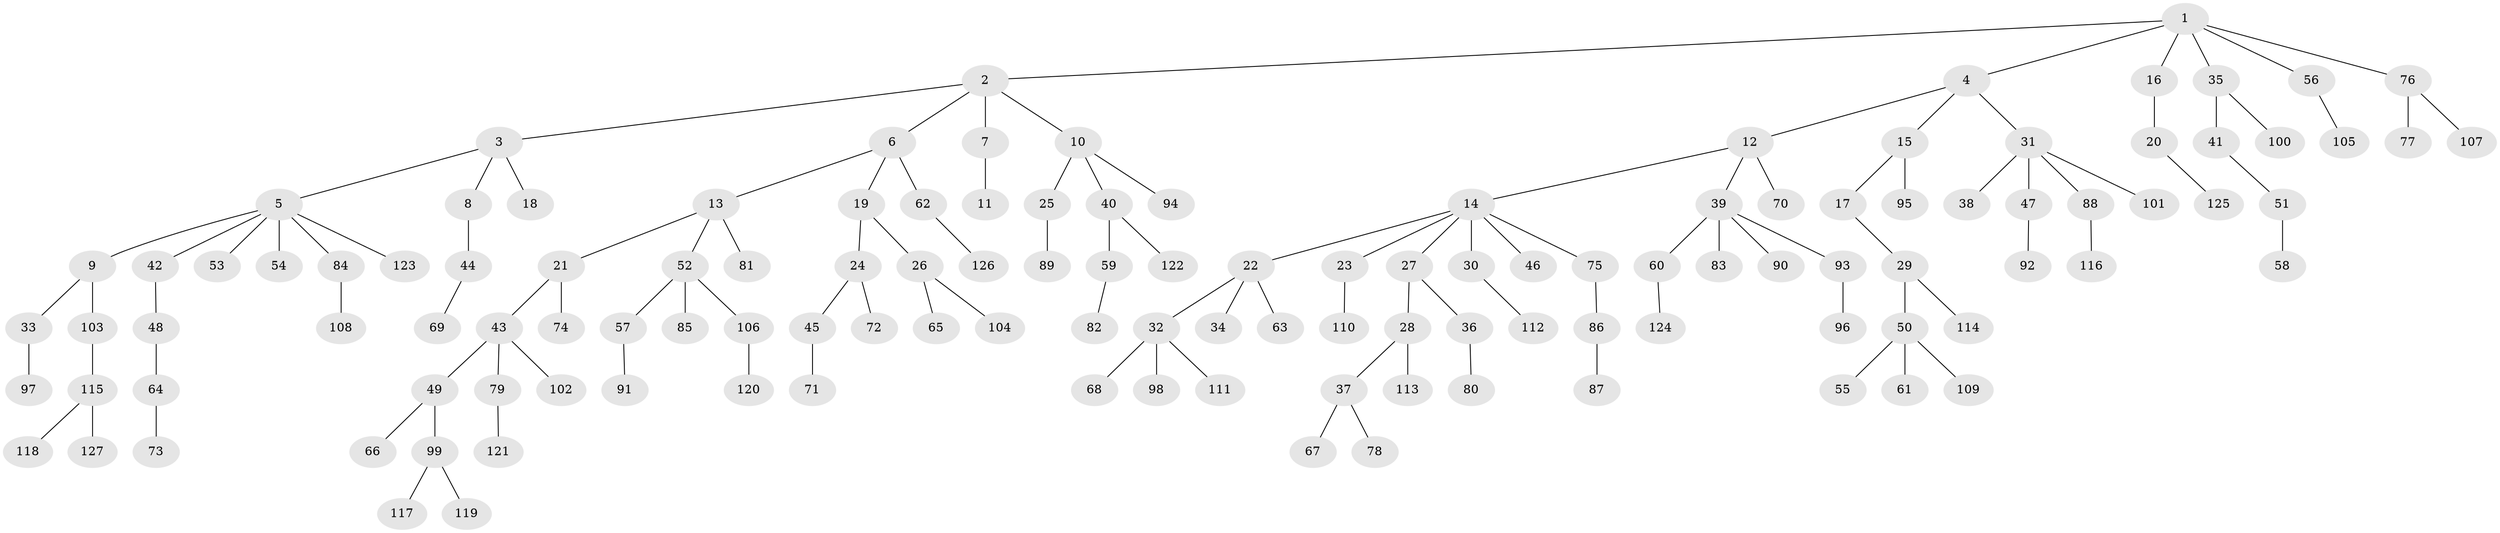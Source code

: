 // coarse degree distribution, {5: 0.078125, 1: 0.453125, 3: 0.125, 2: 0.3125, 4: 0.03125}
// Generated by graph-tools (version 1.1) at 2025/37/03/04/25 23:37:28]
// undirected, 127 vertices, 126 edges
graph export_dot {
  node [color=gray90,style=filled];
  1;
  2;
  3;
  4;
  5;
  6;
  7;
  8;
  9;
  10;
  11;
  12;
  13;
  14;
  15;
  16;
  17;
  18;
  19;
  20;
  21;
  22;
  23;
  24;
  25;
  26;
  27;
  28;
  29;
  30;
  31;
  32;
  33;
  34;
  35;
  36;
  37;
  38;
  39;
  40;
  41;
  42;
  43;
  44;
  45;
  46;
  47;
  48;
  49;
  50;
  51;
  52;
  53;
  54;
  55;
  56;
  57;
  58;
  59;
  60;
  61;
  62;
  63;
  64;
  65;
  66;
  67;
  68;
  69;
  70;
  71;
  72;
  73;
  74;
  75;
  76;
  77;
  78;
  79;
  80;
  81;
  82;
  83;
  84;
  85;
  86;
  87;
  88;
  89;
  90;
  91;
  92;
  93;
  94;
  95;
  96;
  97;
  98;
  99;
  100;
  101;
  102;
  103;
  104;
  105;
  106;
  107;
  108;
  109;
  110;
  111;
  112;
  113;
  114;
  115;
  116;
  117;
  118;
  119;
  120;
  121;
  122;
  123;
  124;
  125;
  126;
  127;
  1 -- 2;
  1 -- 4;
  1 -- 16;
  1 -- 35;
  1 -- 56;
  1 -- 76;
  2 -- 3;
  2 -- 6;
  2 -- 7;
  2 -- 10;
  3 -- 5;
  3 -- 8;
  3 -- 18;
  4 -- 12;
  4 -- 15;
  4 -- 31;
  5 -- 9;
  5 -- 42;
  5 -- 53;
  5 -- 54;
  5 -- 84;
  5 -- 123;
  6 -- 13;
  6 -- 19;
  6 -- 62;
  7 -- 11;
  8 -- 44;
  9 -- 33;
  9 -- 103;
  10 -- 25;
  10 -- 40;
  10 -- 94;
  12 -- 14;
  12 -- 39;
  12 -- 70;
  13 -- 21;
  13 -- 52;
  13 -- 81;
  14 -- 22;
  14 -- 23;
  14 -- 27;
  14 -- 30;
  14 -- 46;
  14 -- 75;
  15 -- 17;
  15 -- 95;
  16 -- 20;
  17 -- 29;
  19 -- 24;
  19 -- 26;
  20 -- 125;
  21 -- 43;
  21 -- 74;
  22 -- 32;
  22 -- 34;
  22 -- 63;
  23 -- 110;
  24 -- 45;
  24 -- 72;
  25 -- 89;
  26 -- 65;
  26 -- 104;
  27 -- 28;
  27 -- 36;
  28 -- 37;
  28 -- 113;
  29 -- 50;
  29 -- 114;
  30 -- 112;
  31 -- 38;
  31 -- 47;
  31 -- 88;
  31 -- 101;
  32 -- 68;
  32 -- 98;
  32 -- 111;
  33 -- 97;
  35 -- 41;
  35 -- 100;
  36 -- 80;
  37 -- 67;
  37 -- 78;
  39 -- 60;
  39 -- 83;
  39 -- 90;
  39 -- 93;
  40 -- 59;
  40 -- 122;
  41 -- 51;
  42 -- 48;
  43 -- 49;
  43 -- 79;
  43 -- 102;
  44 -- 69;
  45 -- 71;
  47 -- 92;
  48 -- 64;
  49 -- 66;
  49 -- 99;
  50 -- 55;
  50 -- 61;
  50 -- 109;
  51 -- 58;
  52 -- 57;
  52 -- 85;
  52 -- 106;
  56 -- 105;
  57 -- 91;
  59 -- 82;
  60 -- 124;
  62 -- 126;
  64 -- 73;
  75 -- 86;
  76 -- 77;
  76 -- 107;
  79 -- 121;
  84 -- 108;
  86 -- 87;
  88 -- 116;
  93 -- 96;
  99 -- 117;
  99 -- 119;
  103 -- 115;
  106 -- 120;
  115 -- 118;
  115 -- 127;
}
